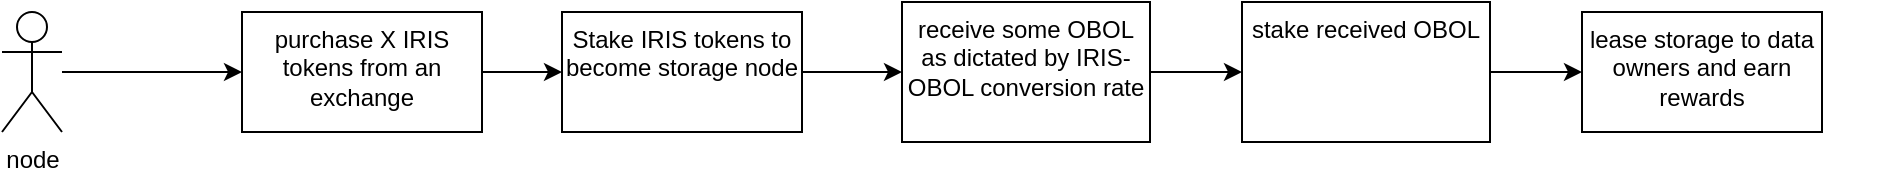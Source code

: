 <mxfile version="17.5.0" type="device"><diagram id="J9lI0y-of9qjm0q8Ech9" name="Page-1"><mxGraphModel dx="1422" dy="849" grid="1" gridSize="10" guides="1" tooltips="1" connect="1" arrows="1" fold="1" page="1" pageScale="1" pageWidth="850" pageHeight="1100" math="0" shadow="0"><root><mxCell id="0"/><mxCell id="1" parent="0"/><mxCell id="DoSskMjFN0BdmbH6Va9i-4" value="" style="edgeStyle=orthogonalEdgeStyle;rounded=0;orthogonalLoop=1;jettySize=auto;html=1;" parent="1" source="DoSskMjFN0BdmbH6Va9i-1" target="DoSskMjFN0BdmbH6Va9i-3" edge="1"><mxGeometry relative="1" as="geometry"/></mxCell><mxCell id="DoSskMjFN0BdmbH6Va9i-1" value="node" style="shape=umlActor;verticalLabelPosition=bottom;verticalAlign=top;html=1;outlineConnect=0;" parent="1" vertex="1"><mxGeometry x="80" y="270" width="30" height="60" as="geometry"/></mxCell><mxCell id="ecxEZ0V8V_JZDXwpEgV--2" value="" style="edgeStyle=orthogonalEdgeStyle;rounded=0;orthogonalLoop=1;jettySize=auto;html=1;" parent="1" source="DoSskMjFN0BdmbH6Va9i-3" target="ecxEZ0V8V_JZDXwpEgV--1" edge="1"><mxGeometry relative="1" as="geometry"/></mxCell><mxCell id="DoSskMjFN0BdmbH6Va9i-3" value="purchase X IRIS tokens from an exchange" style="whiteSpace=wrap;html=1;verticalAlign=top;" parent="1" vertex="1"><mxGeometry x="200" y="270" width="120" height="60" as="geometry"/></mxCell><mxCell id="DoSskMjFN0BdmbH6Va9i-16" value="" style="edgeStyle=orthogonalEdgeStyle;rounded=0;orthogonalLoop=1;jettySize=auto;html=1;" parent="1" source="DoSskMjFN0BdmbH6Va9i-10" target="DoSskMjFN0BdmbH6Va9i-15" edge="1"><mxGeometry relative="1" as="geometry"/></mxCell><mxCell id="DoSskMjFN0BdmbH6Va9i-10" value="receive some OBOL as dictated by IRIS-OBOL conversion rate" style="whiteSpace=wrap;html=1;verticalAlign=top;labelBackgroundColor=#ffffff;" parent="1" vertex="1"><mxGeometry x="530" y="265" width="124" height="70" as="geometry"/></mxCell><mxCell id="DoSskMjFN0BdmbH6Va9i-19" value="" style="edgeStyle=orthogonalEdgeStyle;rounded=0;orthogonalLoop=1;jettySize=auto;html=1;" parent="1" source="DoSskMjFN0BdmbH6Va9i-15" target="DoSskMjFN0BdmbH6Va9i-18" edge="1"><mxGeometry relative="1" as="geometry"/></mxCell><mxCell id="DoSskMjFN0BdmbH6Va9i-15" value="stake received OBOL" style="whiteSpace=wrap;html=1;verticalAlign=top;labelBackgroundColor=#ffffff;" parent="1" vertex="1"><mxGeometry x="700" y="265" width="124" height="70" as="geometry"/></mxCell><mxCell id="DoSskMjFN0BdmbH6Va9i-18" value="lease storage to data owners and earn rewards" style="whiteSpace=wrap;html=1;verticalAlign=top;labelBackgroundColor=#ffffff;" parent="1" vertex="1"><mxGeometry x="870" y="270" width="120" height="60" as="geometry"/></mxCell><mxCell id="DoSskMjFN0BdmbH6Va9i-23" value="" style="shape=image;html=1;verticalAlign=top;verticalLabelPosition=bottom;labelBackgroundColor=#ffffff;imageAspect=0;aspect=fixed;image=https://cdn4.iconfinder.com/data/icons/aiga-symbol-signs/441/aiga_cashier-128.png;labelBorderColor=default;" parent="1" vertex="1"><mxGeometry x="970" y="310" width="50" height="50" as="geometry"/></mxCell><mxCell id="ecxEZ0V8V_JZDXwpEgV--3" style="edgeStyle=orthogonalEdgeStyle;rounded=0;orthogonalLoop=1;jettySize=auto;html=1;entryX=0;entryY=0.5;entryDx=0;entryDy=0;" parent="1" source="ecxEZ0V8V_JZDXwpEgV--1" target="DoSskMjFN0BdmbH6Va9i-10" edge="1"><mxGeometry relative="1" as="geometry"/></mxCell><mxCell id="ecxEZ0V8V_JZDXwpEgV--1" value="Stake IRIS tokens to become storage node" style="whiteSpace=wrap;html=1;verticalAlign=top;" parent="1" vertex="1"><mxGeometry x="360" y="270" width="120" height="60" as="geometry"/></mxCell></root></mxGraphModel></diagram></mxfile>